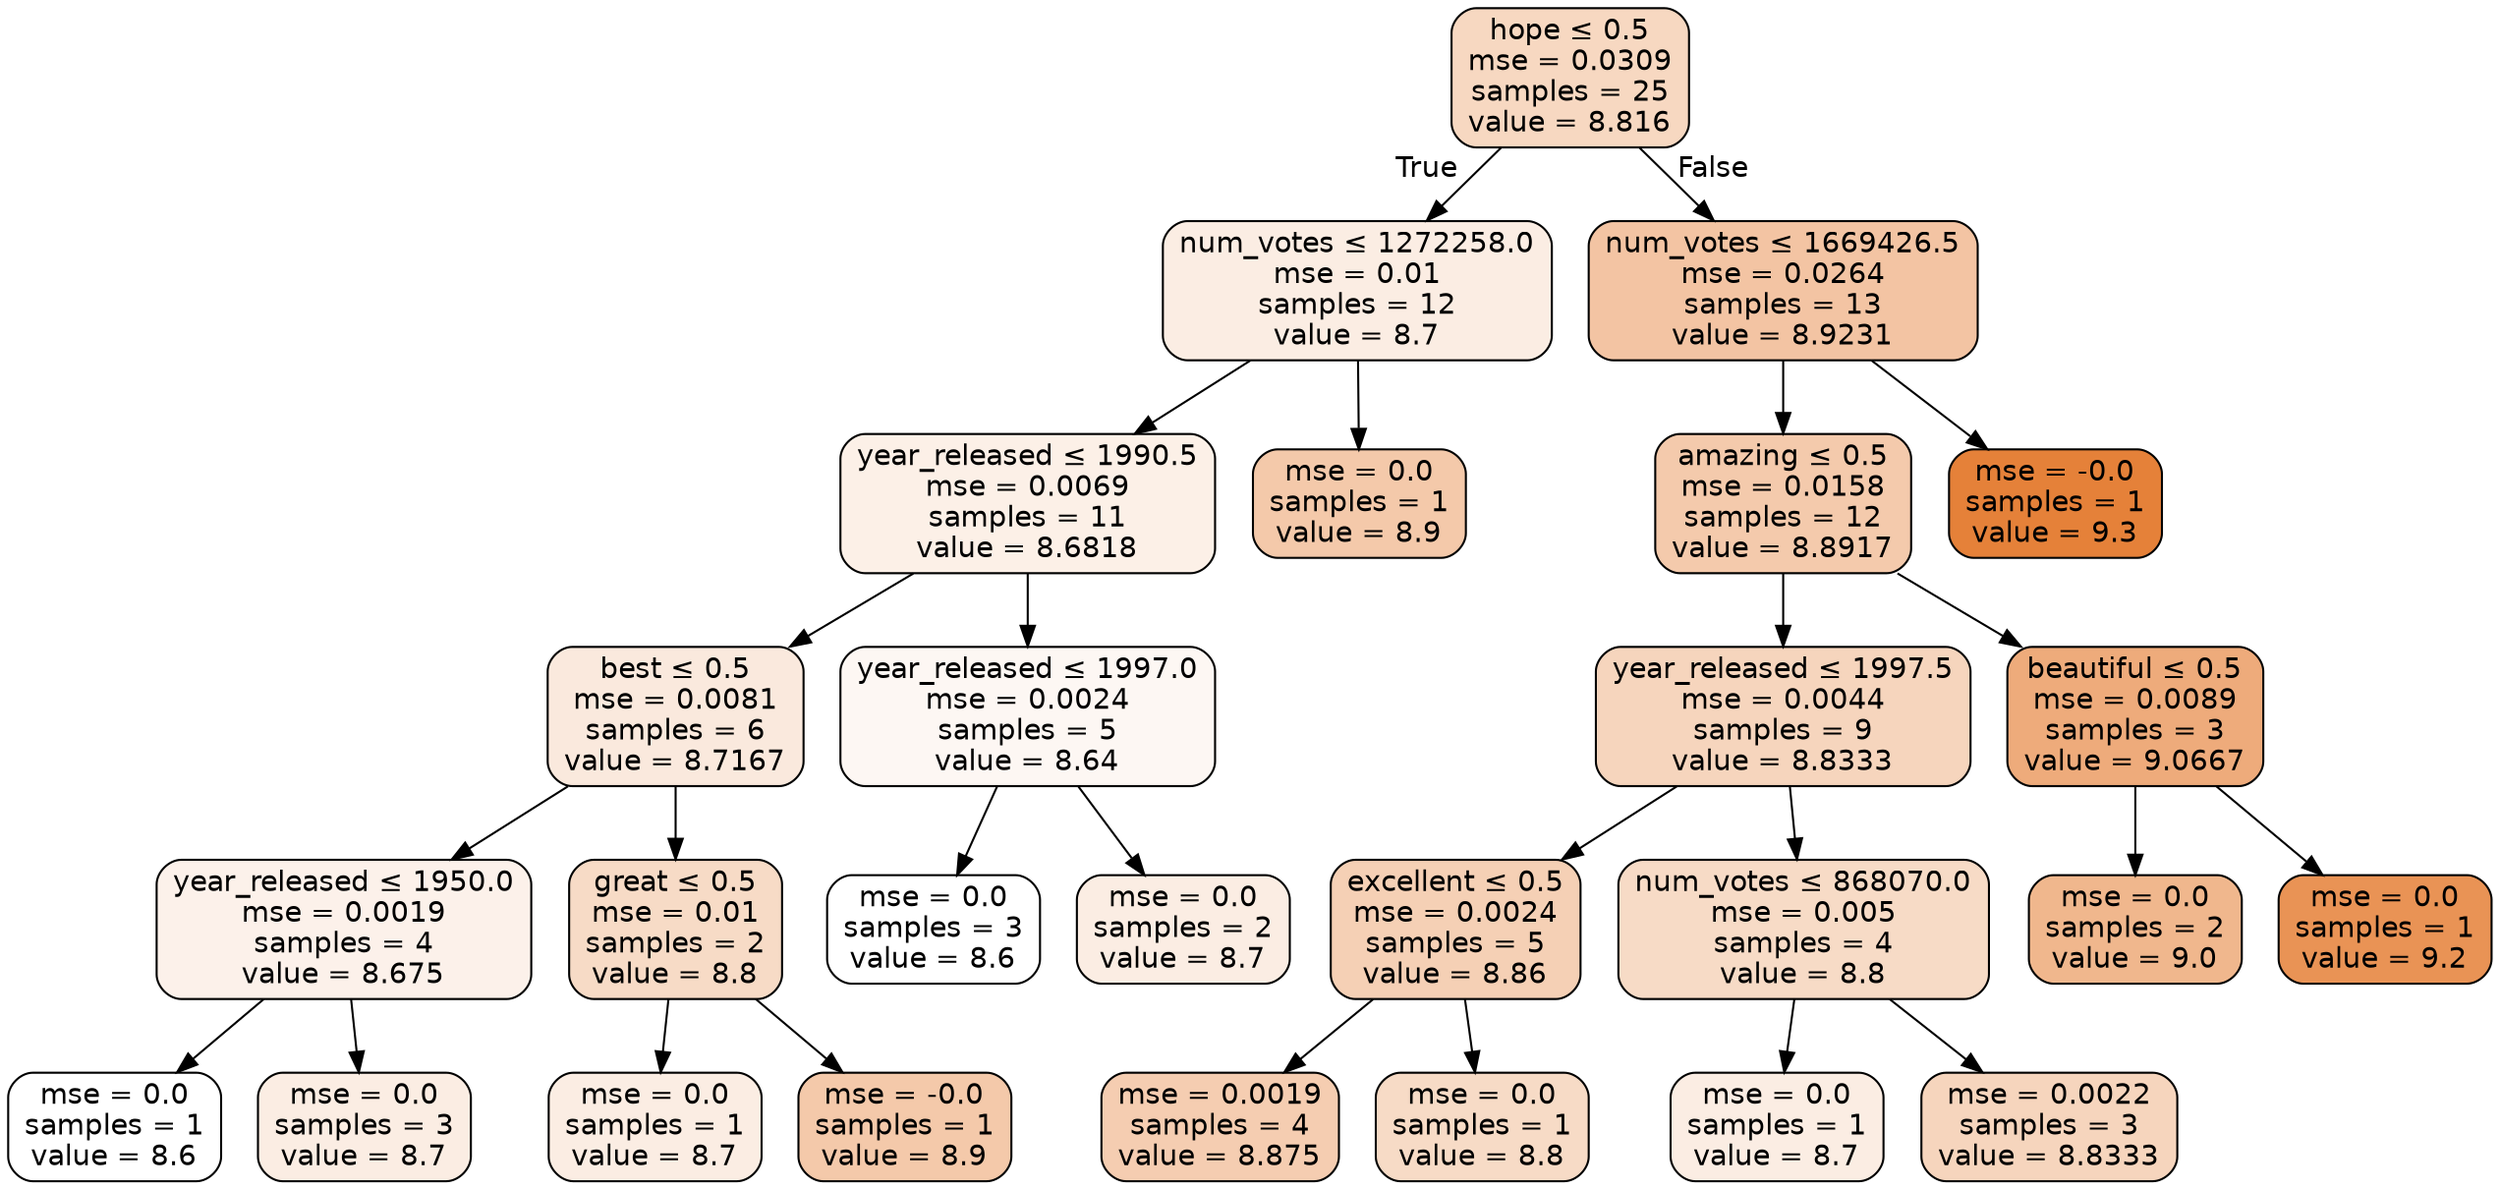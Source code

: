 digraph Tree {
node [shape=box, style="filled, rounded", color="black", fontname=helvetica] ;
edge [fontname=helvetica] ;
0 [label=<hope &le; 0.5<br/>mse = 0.0309<br/>samples = 25<br/>value = 8.816>, fillcolor="#e581394f"] ;
1 [label=<num_votes &le; 1272258.0<br/>mse = 0.01<br/>samples = 12<br/>value = 8.7>, fillcolor="#e5813924"] ;
0 -> 1 [labeldistance=2.5, labelangle=45, headlabel="True"] ;
2 [label=<year_released &le; 1990.5<br/>mse = 0.0069<br/>samples = 11<br/>value = 8.6818>, fillcolor="#e581391e"] ;
1 -> 2 ;
3 [label=<best &le; 0.5<br/>mse = 0.0081<br/>samples = 6<br/>value = 8.7167>, fillcolor="#e581392b"] ;
2 -> 3 ;
4 [label=<year_released &le; 1950.0<br/>mse = 0.0019<br/>samples = 4<br/>value = 8.675>, fillcolor="#e581391b"] ;
3 -> 4 ;
5 [label=<mse = 0.0<br/>samples = 1<br/>value = 8.6>, fillcolor="#e5813900"] ;
4 -> 5 ;
6 [label=<mse = 0.0<br/>samples = 3<br/>value = 8.7>, fillcolor="#e5813924"] ;
4 -> 6 ;
7 [label=<great &le; 0.5<br/>mse = 0.01<br/>samples = 2<br/>value = 8.8>, fillcolor="#e5813949"] ;
3 -> 7 ;
8 [label=<mse = 0.0<br/>samples = 1<br/>value = 8.7>, fillcolor="#e5813924"] ;
7 -> 8 ;
9 [label=<mse = -0.0<br/>samples = 1<br/>value = 8.9>, fillcolor="#e581396d"] ;
7 -> 9 ;
10 [label=<year_released &le; 1997.0<br/>mse = 0.0024<br/>samples = 5<br/>value = 8.64>, fillcolor="#e581390f"] ;
2 -> 10 ;
11 [label=<mse = 0.0<br/>samples = 3<br/>value = 8.6>, fillcolor="#e5813900"] ;
10 -> 11 ;
12 [label=<mse = 0.0<br/>samples = 2<br/>value = 8.7>, fillcolor="#e5813924"] ;
10 -> 12 ;
13 [label=<mse = 0.0<br/>samples = 1<br/>value = 8.9>, fillcolor="#e581396d"] ;
1 -> 13 ;
14 [label=<num_votes &le; 1669426.5<br/>mse = 0.0264<br/>samples = 13<br/>value = 8.9231>, fillcolor="#e5813976"] ;
0 -> 14 [labeldistance=2.5, labelangle=-45, headlabel="False"] ;
15 [label=<amazing &le; 0.5<br/>mse = 0.0158<br/>samples = 12<br/>value = 8.8917>, fillcolor="#e581396a"] ;
14 -> 15 ;
16 [label=<year_released &le; 1997.5<br/>mse = 0.0044<br/>samples = 9<br/>value = 8.8333>, fillcolor="#e5813955"] ;
15 -> 16 ;
17 [label=<excellent &le; 0.5<br/>mse = 0.0024<br/>samples = 5<br/>value = 8.86>, fillcolor="#e581395f"] ;
16 -> 17 ;
18 [label=<mse = 0.0019<br/>samples = 4<br/>value = 8.875>, fillcolor="#e5813964"] ;
17 -> 18 ;
19 [label=<mse = 0.0<br/>samples = 1<br/>value = 8.8>, fillcolor="#e5813949"] ;
17 -> 19 ;
20 [label=<num_votes &le; 868070.0<br/>mse = 0.005<br/>samples = 4<br/>value = 8.8>, fillcolor="#e5813949"] ;
16 -> 20 ;
21 [label=<mse = 0.0<br/>samples = 1<br/>value = 8.7>, fillcolor="#e5813924"] ;
20 -> 21 ;
22 [label=<mse = 0.0022<br/>samples = 3<br/>value = 8.8333>, fillcolor="#e5813955"] ;
20 -> 22 ;
23 [label=<beautiful &le; 0.5<br/>mse = 0.0089<br/>samples = 3<br/>value = 9.0667>, fillcolor="#e58139aa"] ;
15 -> 23 ;
24 [label=<mse = 0.0<br/>samples = 2<br/>value = 9.0>, fillcolor="#e5813992"] ;
23 -> 24 ;
25 [label=<mse = 0.0<br/>samples = 1<br/>value = 9.2>, fillcolor="#e58139db"] ;
23 -> 25 ;
26 [label=<mse = -0.0<br/>samples = 1<br/>value = 9.3>, fillcolor="#e58139ff"] ;
14 -> 26 ;
}
